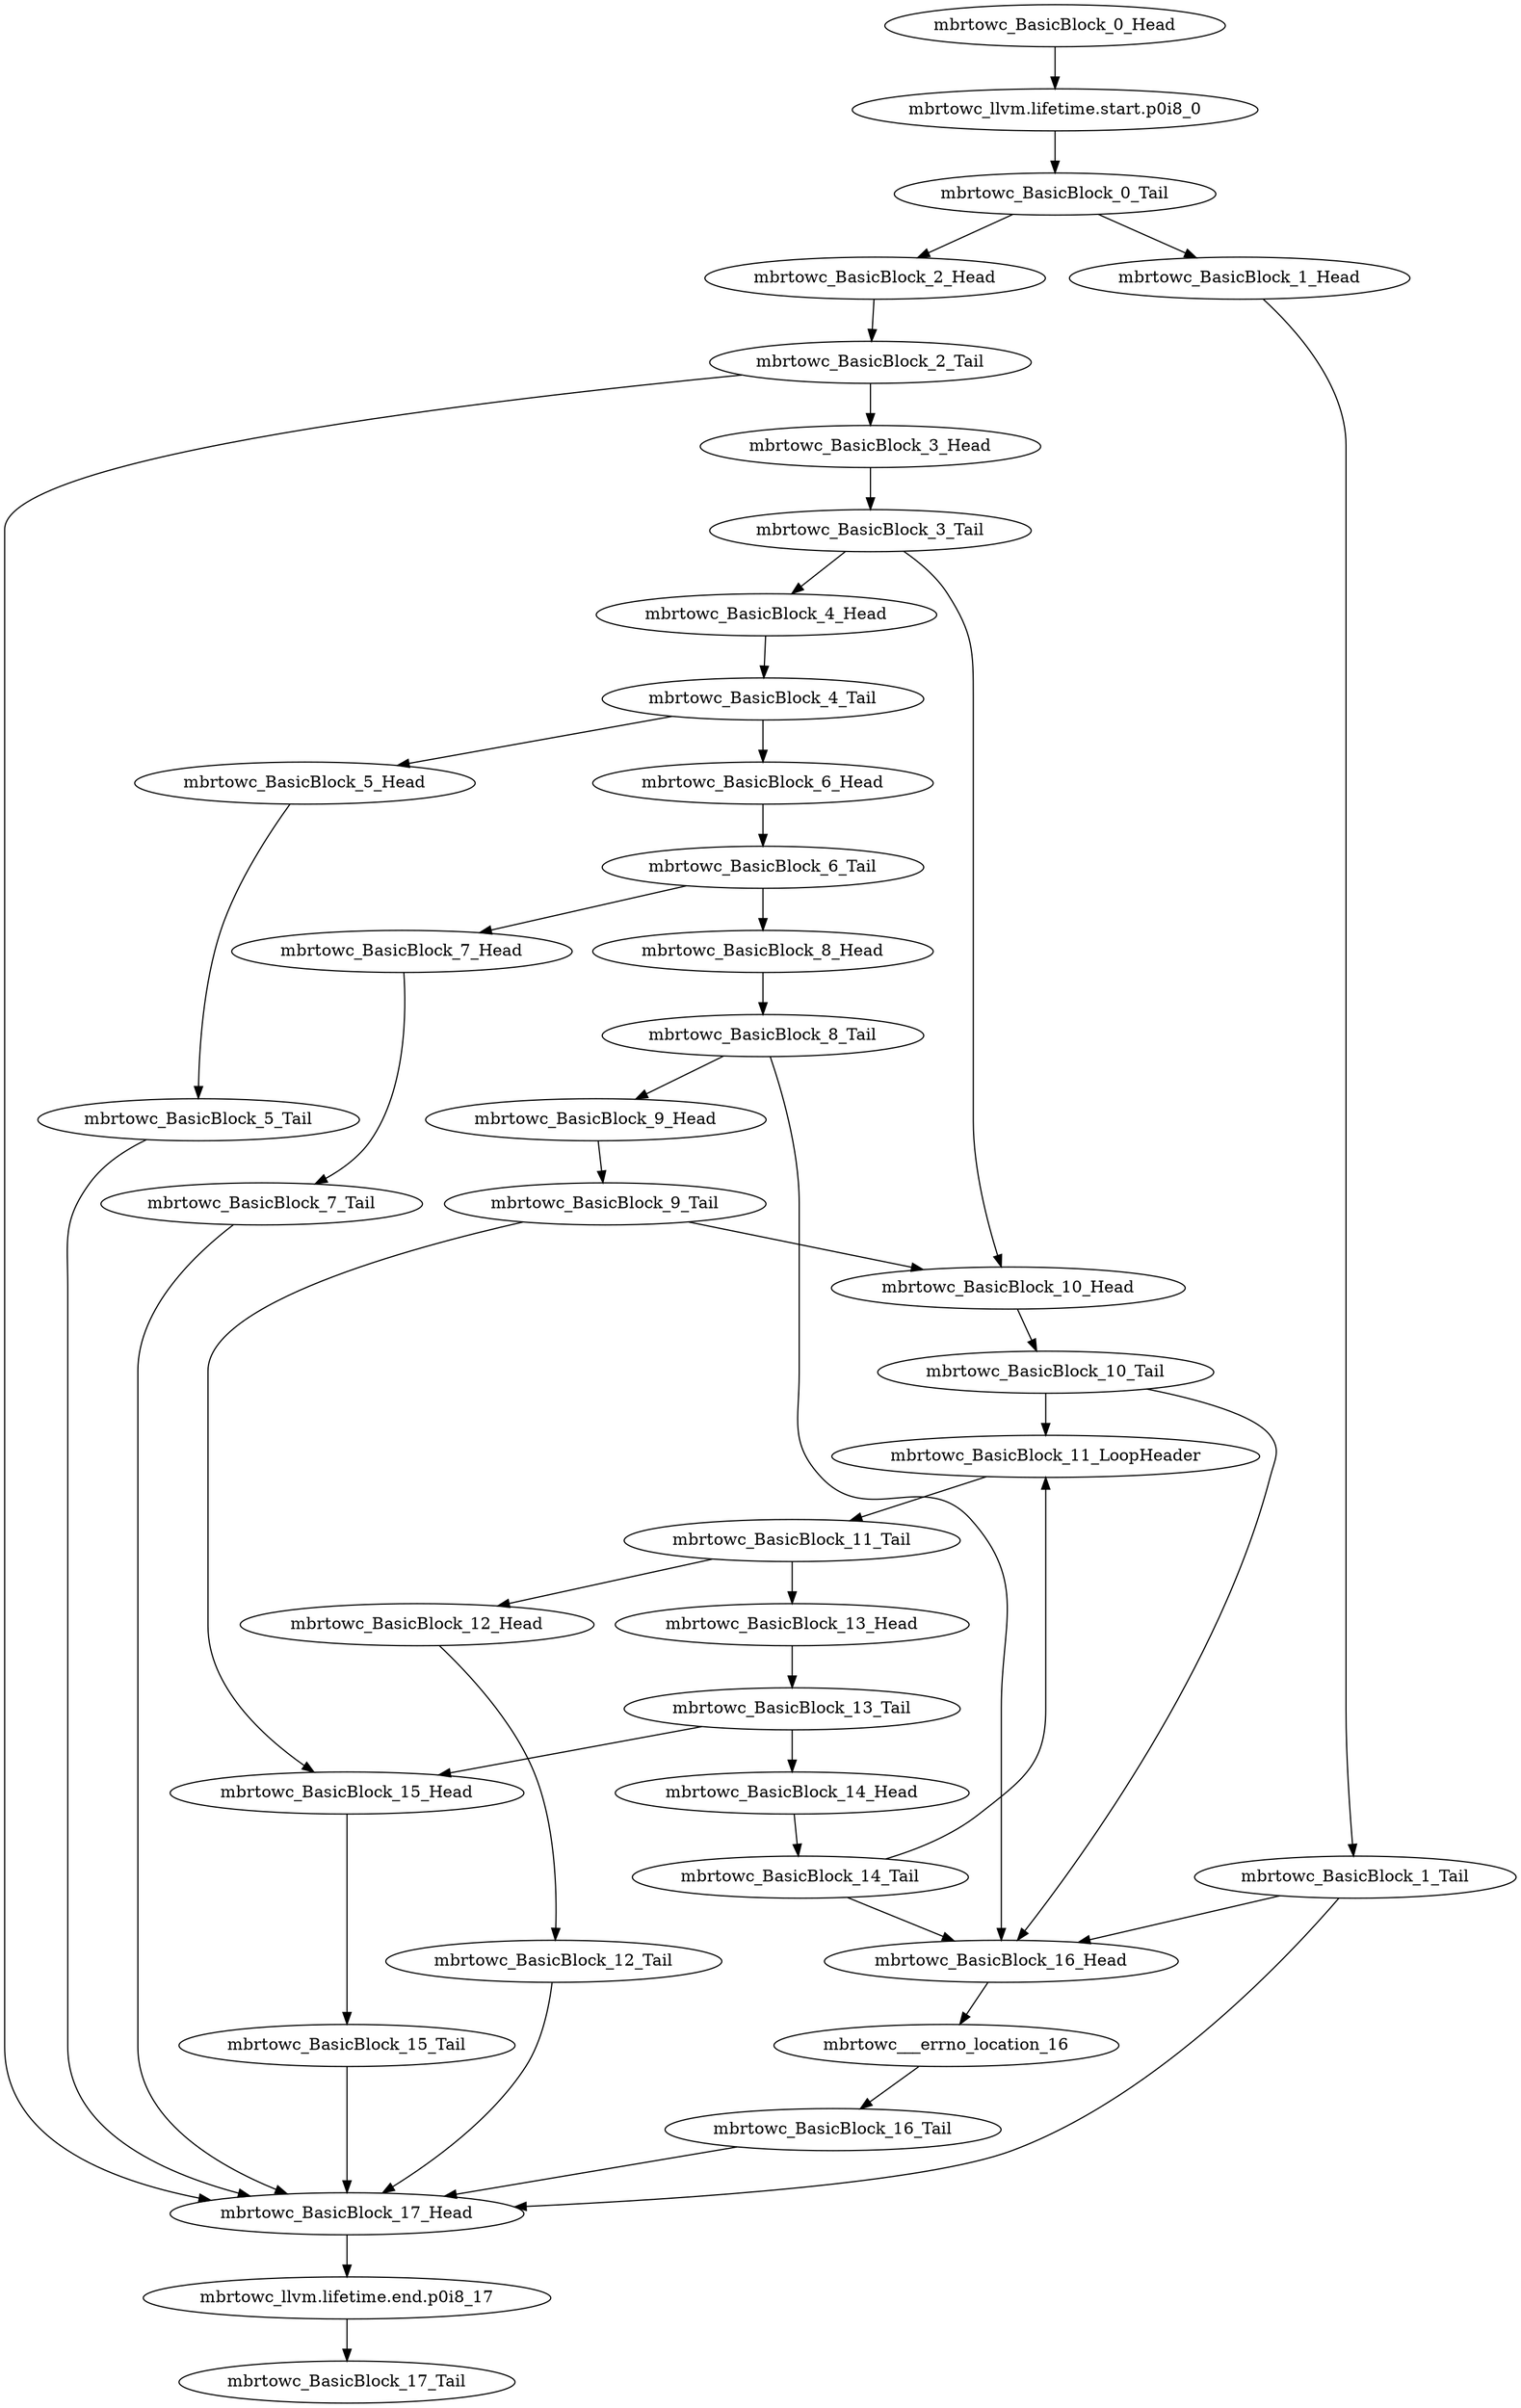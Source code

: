 digraph G {
    "mbrtowc_BasicBlock_8_Head" -> "mbrtowc_BasicBlock_8_Tail"
    "mbrtowc_BasicBlock_6_Head" -> "mbrtowc_BasicBlock_6_Tail"
    "mbrtowc_BasicBlock_7_Head" -> "mbrtowc_BasicBlock_7_Tail"
    "mbrtowc_BasicBlock_3_Head" -> "mbrtowc_BasicBlock_3_Tail"
    "mbrtowc_BasicBlock_9_Tail" -> "mbrtowc_BasicBlock_10_Head"
    "mbrtowc_BasicBlock_9_Tail" -> "mbrtowc_BasicBlock_15_Head"
    "mbrtowc_BasicBlock_10_Tail" -> "mbrtowc_BasicBlock_11_LoopHeader"
    "mbrtowc_BasicBlock_10_Tail" -> "mbrtowc_BasicBlock_16_Head"
    "mbrtowc_BasicBlock_2_Head" -> "mbrtowc_BasicBlock_2_Tail"
    "mbrtowc_BasicBlock_15_Tail" -> "mbrtowc_BasicBlock_17_Head"
    "mbrtowc_BasicBlock_8_Tail" -> "mbrtowc_BasicBlock_9_Head"
    "mbrtowc_BasicBlock_8_Tail" -> "mbrtowc_BasicBlock_16_Head"
    "mbrtowc_BasicBlock_9_Head" -> "mbrtowc_BasicBlock_9_Tail"
    "mbrtowc_BasicBlock_5_Head" -> "mbrtowc_BasicBlock_5_Tail"
    "mbrtowc_BasicBlock_11_LoopHeader" -> "mbrtowc_BasicBlock_11_Tail"
    "mbrtowc_BasicBlock_16_Tail" -> "mbrtowc_BasicBlock_17_Head"
    "mbrtowc_llvm.lifetime.start.p0i8_0" -> "mbrtowc_BasicBlock_0_Tail"
    "mbrtowc_BasicBlock_0_Head" -> "mbrtowc_llvm.lifetime.start.p0i8_0"
    "mbrtowc_BasicBlock_16_Head" -> "mbrtowc___errno_location_16"
    "mbrtowc_BasicBlock_4_Head" -> "mbrtowc_BasicBlock_4_Tail"
    "mbrtowc_BasicBlock_3_Tail" -> "mbrtowc_BasicBlock_4_Head"
    "mbrtowc_BasicBlock_3_Tail" -> "mbrtowc_BasicBlock_10_Head"
    "mbrtowc_BasicBlock_13_Head" -> "mbrtowc_BasicBlock_13_Tail"
    "mbrtowc_BasicBlock_10_Head" -> "mbrtowc_BasicBlock_10_Tail"
    "mbrtowc___errno_location_16" -> "mbrtowc_BasicBlock_16_Tail"
    "mbrtowc_BasicBlock_12_Head" -> "mbrtowc_BasicBlock_12_Tail"
    "mbrtowc_BasicBlock_11_Tail" -> "mbrtowc_BasicBlock_13_Head"
    "mbrtowc_BasicBlock_11_Tail" -> "mbrtowc_BasicBlock_12_Head"
    "mbrtowc_BasicBlock_2_Tail" -> "mbrtowc_BasicBlock_3_Head"
    "mbrtowc_BasicBlock_2_Tail" -> "mbrtowc_BasicBlock_17_Head"
    "mbrtowc_BasicBlock_5_Tail" -> "mbrtowc_BasicBlock_17_Head"
    "mbrtowc_BasicBlock_14_Tail" -> "mbrtowc_BasicBlock_11_LoopHeader"
    "mbrtowc_BasicBlock_14_Tail" -> "mbrtowc_BasicBlock_16_Head"
    "mbrtowc_BasicBlock_6_Tail" -> "mbrtowc_BasicBlock_8_Head"
    "mbrtowc_BasicBlock_6_Tail" -> "mbrtowc_BasicBlock_7_Head"
    "mbrtowc_BasicBlock_13_Tail" -> "mbrtowc_BasicBlock_15_Head"
    "mbrtowc_BasicBlock_13_Tail" -> "mbrtowc_BasicBlock_14_Head"
    "mbrtowc_BasicBlock_1_Head" -> "mbrtowc_BasicBlock_1_Tail"
    "mbrtowc_BasicBlock_4_Tail" -> "mbrtowc_BasicBlock_6_Head"
    "mbrtowc_BasicBlock_4_Tail" -> "mbrtowc_BasicBlock_5_Head"
    "mbrtowc_BasicBlock_15_Head" -> "mbrtowc_BasicBlock_15_Tail"
    "mbrtowc_BasicBlock_14_Head" -> "mbrtowc_BasicBlock_14_Tail"
    "mbrtowc_BasicBlock_12_Tail" -> "mbrtowc_BasicBlock_17_Head"
    "mbrtowc_BasicBlock_0_Tail" -> "mbrtowc_BasicBlock_2_Head"
    "mbrtowc_BasicBlock_0_Tail" -> "mbrtowc_BasicBlock_1_Head"
    "mbrtowc_llvm.lifetime.end.p0i8_17" -> "mbrtowc_BasicBlock_17_Tail"
    "mbrtowc_BasicBlock_17_Head" -> "mbrtowc_llvm.lifetime.end.p0i8_17"
    "mbrtowc_BasicBlock_7_Tail" -> "mbrtowc_BasicBlock_17_Head"
    "mbrtowc_BasicBlock_1_Tail" -> "mbrtowc_BasicBlock_16_Head"
    "mbrtowc_BasicBlock_1_Tail" -> "mbrtowc_BasicBlock_17_Head"
}
